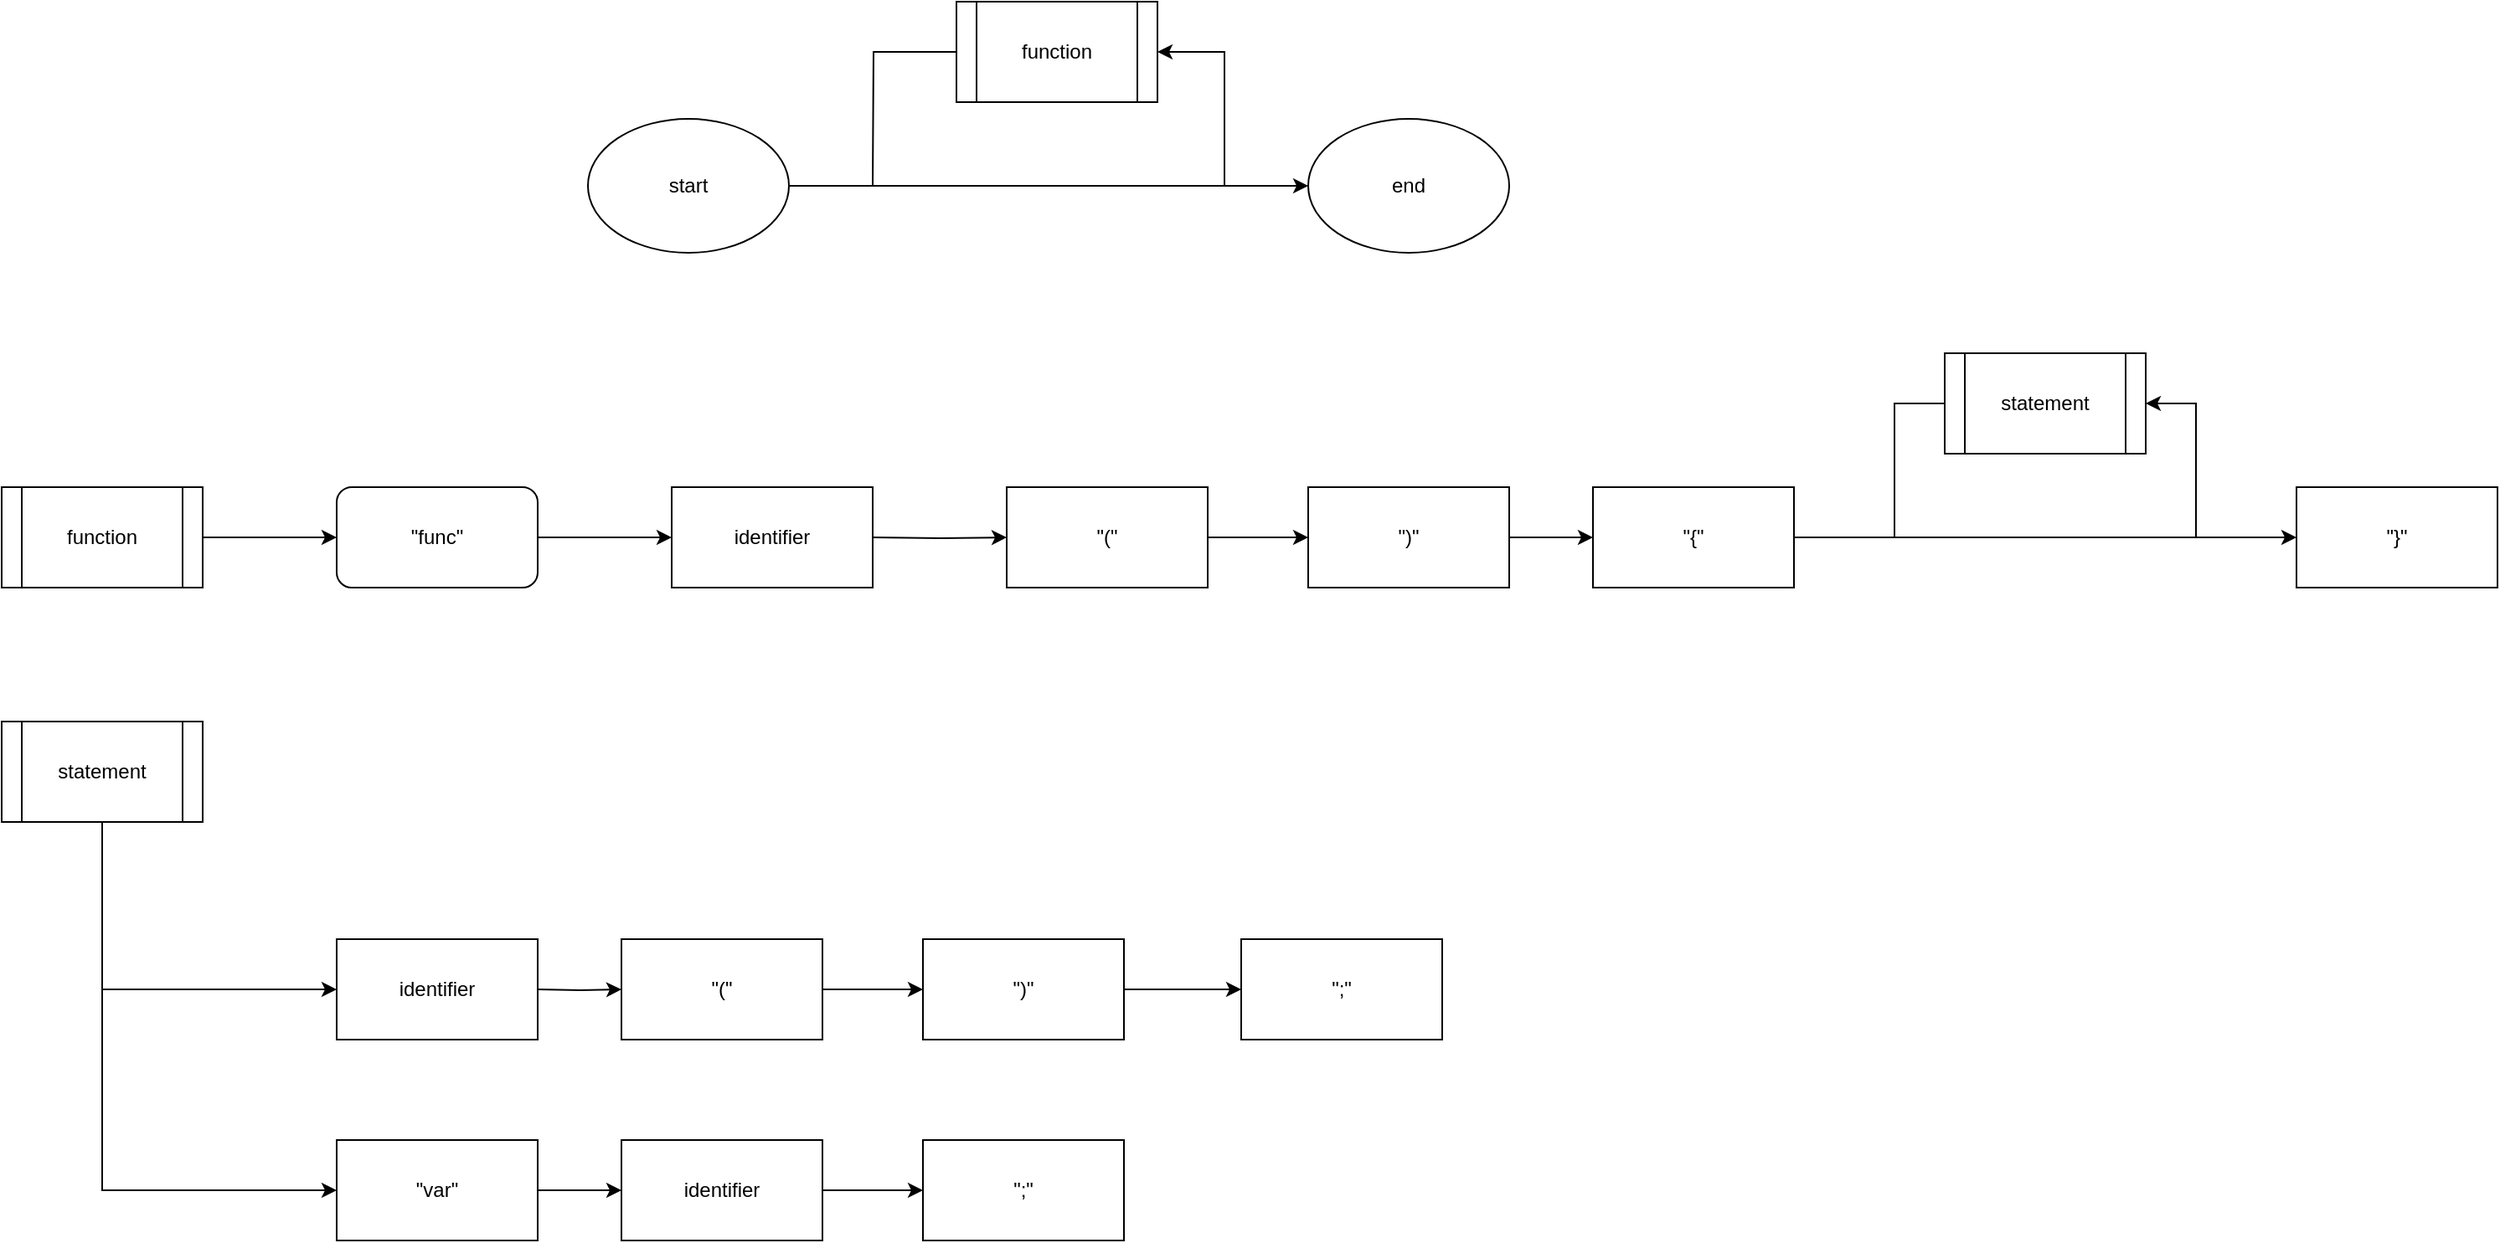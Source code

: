 <mxfile version="17.2.4" type="device"><diagram id="jOlAet6pSQnwV60Gyuv5" name="Page-1"><mxGraphModel dx="1806" dy="1257" grid="1" gridSize="10" guides="1" tooltips="1" connect="1" arrows="1" fold="1" page="0" pageScale="1" pageWidth="850" pageHeight="1100" math="0" shadow="0"><root><mxCell id="0"/><mxCell id="1" parent="0"/><mxCell id="7NWGOgkD6IIkmXvUyuZl-4" value="" style="edgeStyle=orthogonalEdgeStyle;rounded=0;orthogonalLoop=1;jettySize=auto;html=1;" parent="1" source="7NWGOgkD6IIkmXvUyuZl-1" target="7NWGOgkD6IIkmXvUyuZl-3" edge="1"><mxGeometry relative="1" as="geometry"><mxPoint x="330" y="20" as="targetPoint"/></mxGeometry></mxCell><mxCell id="7NWGOgkD6IIkmXvUyuZl-1" value="&lt;div&gt;start&lt;/div&gt;" style="ellipse;whiteSpace=wrap;html=1;" parent="1" vertex="1"><mxGeometry x="110" y="-20" width="120" height="80" as="geometry"/></mxCell><mxCell id="7NWGOgkD6IIkmXvUyuZl-6" value="" style="edgeStyle=orthogonalEdgeStyle;rounded=0;orthogonalLoop=1;jettySize=auto;html=1;" parent="1" target="7NWGOgkD6IIkmXvUyuZl-10" edge="1"><mxGeometry relative="1" as="geometry"><mxPoint x="450" y="20" as="sourcePoint"/><mxPoint x="530" y="20" as="targetPoint"/><Array as="points"><mxPoint x="490" y="20"/><mxPoint x="490" y="-60"/></Array></mxGeometry></mxCell><mxCell id="7NWGOgkD6IIkmXvUyuZl-3" value="&lt;div&gt;end&lt;/div&gt;" style="ellipse;whiteSpace=wrap;html=1;" parent="1" vertex="1"><mxGeometry x="540" y="-20" width="120" height="80" as="geometry"/></mxCell><mxCell id="7NWGOgkD6IIkmXvUyuZl-16" value="" style="edgeStyle=orthogonalEdgeStyle;rounded=0;orthogonalLoop=1;jettySize=auto;html=1;" parent="1" source="7NWGOgkD6IIkmXvUyuZl-7" target="7NWGOgkD6IIkmXvUyuZl-8" edge="1"><mxGeometry relative="1" as="geometry"/></mxCell><mxCell id="7NWGOgkD6IIkmXvUyuZl-7" value="function" style="shape=process;whiteSpace=wrap;html=1;backgroundOutline=1;" parent="1" vertex="1"><mxGeometry x="-240" y="200" width="120" height="60" as="geometry"/></mxCell><mxCell id="7NWGOgkD6IIkmXvUyuZl-17" value="" style="edgeStyle=orthogonalEdgeStyle;rounded=0;orthogonalLoop=1;jettySize=auto;html=1;" parent="1" source="7NWGOgkD6IIkmXvUyuZl-8" edge="1"><mxGeometry relative="1" as="geometry"><mxPoint x="160" y="230" as="targetPoint"/></mxGeometry></mxCell><mxCell id="7NWGOgkD6IIkmXvUyuZl-8" value="&quot;func&quot;" style="rounded=1;whiteSpace=wrap;html=1;" parent="1" vertex="1"><mxGeometry x="-40" y="200" width="120" height="60" as="geometry"/></mxCell><mxCell id="7NWGOgkD6IIkmXvUyuZl-18" value="" style="edgeStyle=orthogonalEdgeStyle;rounded=0;orthogonalLoop=1;jettySize=auto;html=1;" parent="1" target="7NWGOgkD6IIkmXvUyuZl-11" edge="1"><mxGeometry relative="1" as="geometry"><mxPoint x="280" y="230" as="sourcePoint"/></mxGeometry></mxCell><mxCell id="7NWGOgkD6IIkmXvUyuZl-10" value="function" style="shape=process;whiteSpace=wrap;html=1;backgroundOutline=1;" parent="1" vertex="1"><mxGeometry x="330" y="-90" width="120" height="60" as="geometry"/></mxCell><mxCell id="7NWGOgkD6IIkmXvUyuZl-19" value="" style="edgeStyle=orthogonalEdgeStyle;rounded=0;orthogonalLoop=1;jettySize=auto;html=1;" parent="1" source="7NWGOgkD6IIkmXvUyuZl-11" target="7NWGOgkD6IIkmXvUyuZl-12" edge="1"><mxGeometry relative="1" as="geometry"/></mxCell><mxCell id="7NWGOgkD6IIkmXvUyuZl-11" value="&quot;(&quot;" style="rounded=0;whiteSpace=wrap;html=1;" parent="1" vertex="1"><mxGeometry x="360" y="200" width="120" height="60" as="geometry"/></mxCell><mxCell id="7NWGOgkD6IIkmXvUyuZl-20" value="" style="edgeStyle=orthogonalEdgeStyle;rounded=0;orthogonalLoop=1;jettySize=auto;html=1;" parent="1" source="7NWGOgkD6IIkmXvUyuZl-12" target="7NWGOgkD6IIkmXvUyuZl-13" edge="1"><mxGeometry relative="1" as="geometry"/></mxCell><mxCell id="7NWGOgkD6IIkmXvUyuZl-12" value="&quot;)&quot;" style="rounded=0;whiteSpace=wrap;html=1;" parent="1" vertex="1"><mxGeometry x="540" y="200" width="120" height="60" as="geometry"/></mxCell><mxCell id="n9fZj-lWuYq7BnEoelPM-1" style="edgeStyle=orthogonalEdgeStyle;rounded=0;orthogonalLoop=1;jettySize=auto;html=1;" parent="1" source="7NWGOgkD6IIkmXvUyuZl-13" target="7NWGOgkD6IIkmXvUyuZl-15" edge="1"><mxGeometry relative="1" as="geometry"><mxPoint x="1100" y="229.894" as="targetPoint"/></mxGeometry></mxCell><mxCell id="7NWGOgkD6IIkmXvUyuZl-13" value="&quot;{&quot;" style="rounded=0;whiteSpace=wrap;html=1;" parent="1" vertex="1"><mxGeometry x="710" y="200" width="120" height="60" as="geometry"/></mxCell><mxCell id="7NWGOgkD6IIkmXvUyuZl-14" value="statement" style="shape=process;whiteSpace=wrap;html=1;backgroundOutline=1;" parent="1" vertex="1"><mxGeometry x="920" y="120" width="120" height="60" as="geometry"/></mxCell><mxCell id="7NWGOgkD6IIkmXvUyuZl-15" value="&quot;}&quot;" style="rounded=0;whiteSpace=wrap;html=1;" parent="1" vertex="1"><mxGeometry x="1130" y="200" width="120" height="60" as="geometry"/></mxCell><mxCell id="pxtvTBd6FCboAQaZrBCp-7" value="" style="edgeStyle=orthogonalEdgeStyle;rounded=0;orthogonalLoop=1;jettySize=auto;html=1;" parent="1" source="pxtvTBd6FCboAQaZrBCp-1" edge="1" target="pxtvTBd6FCboAQaZrBCp-11"><mxGeometry relative="1" as="geometry"><mxPoint x="-40" y="370" as="targetPoint"/><mxPoint x="-40" y="370" as="sourcePoint"/><Array as="points"><mxPoint x="-180" y="500"/></Array></mxGeometry></mxCell><mxCell id="pxtvTBd6FCboAQaZrBCp-1" value="statement" style="shape=process;whiteSpace=wrap;html=1;backgroundOutline=1;" parent="1" vertex="1"><mxGeometry x="-240" y="340" width="120" height="60" as="geometry"/></mxCell><mxCell id="pxtvTBd6FCboAQaZrBCp-8" value="" style="edgeStyle=orthogonalEdgeStyle;rounded=0;orthogonalLoop=1;jettySize=auto;html=1;" parent="1" target="pxtvTBd6FCboAQaZrBCp-4" edge="1"><mxGeometry relative="1" as="geometry"><mxPoint x="80" y="500" as="sourcePoint"/></mxGeometry></mxCell><mxCell id="pxtvTBd6FCboAQaZrBCp-3" value="" style="edgeStyle=orthogonalEdgeStyle;rounded=0;orthogonalLoop=1;jettySize=auto;html=1;" parent="1" source="pxtvTBd6FCboAQaZrBCp-4" target="pxtvTBd6FCboAQaZrBCp-5" edge="1"><mxGeometry relative="1" as="geometry"/></mxCell><mxCell id="pxtvTBd6FCboAQaZrBCp-4" value="&quot;(&quot;" style="rounded=0;whiteSpace=wrap;html=1;" parent="1" vertex="1"><mxGeometry x="130" y="470" width="120" height="60" as="geometry"/></mxCell><mxCell id="pxtvTBd6FCboAQaZrBCp-9" value="" style="edgeStyle=orthogonalEdgeStyle;rounded=0;orthogonalLoop=1;jettySize=auto;html=1;" parent="1" source="pxtvTBd6FCboAQaZrBCp-5" target="pxtvTBd6FCboAQaZrBCp-6" edge="1"><mxGeometry relative="1" as="geometry"/></mxCell><mxCell id="pxtvTBd6FCboAQaZrBCp-5" value="&quot;)&quot;" style="rounded=0;whiteSpace=wrap;html=1;" parent="1" vertex="1"><mxGeometry x="310" y="470" width="120" height="60" as="geometry"/></mxCell><mxCell id="pxtvTBd6FCboAQaZrBCp-6" value="&quot;;&quot;" style="rounded=0;whiteSpace=wrap;html=1;" parent="1" vertex="1"><mxGeometry x="500" y="470" width="120" height="60" as="geometry"/></mxCell><mxCell id="pxtvTBd6FCboAQaZrBCp-10" value="identifier" style="rounded=0;whiteSpace=wrap;html=1;" parent="1" vertex="1"><mxGeometry x="160" y="200" width="120" height="60" as="geometry"/></mxCell><mxCell id="pxtvTBd6FCboAQaZrBCp-11" value="identifier" style="rounded=0;whiteSpace=wrap;html=1;" parent="1" vertex="1"><mxGeometry x="-40" y="470" width="120" height="60" as="geometry"/></mxCell><mxCell id="n9fZj-lWuYq7BnEoelPM-2" value="" style="endArrow=classic;html=1;rounded=0;edgeStyle=orthogonalEdgeStyle;" parent="1" target="7NWGOgkD6IIkmXvUyuZl-14" edge="1"><mxGeometry width="50" height="50" relative="1" as="geometry"><mxPoint x="1080" y="230" as="sourcePoint"/><mxPoint x="930" y="190" as="targetPoint"/><Array as="points"><mxPoint x="1070" y="230"/><mxPoint x="1070" y="150"/></Array></mxGeometry></mxCell><mxCell id="n9fZj-lWuYq7BnEoelPM-4" value="" style="endArrow=none;html=1;rounded=0;edgeStyle=orthogonalEdgeStyle;" parent="1" target="7NWGOgkD6IIkmXvUyuZl-14" edge="1"><mxGeometry width="50" height="50" relative="1" as="geometry"><mxPoint x="880" y="230" as="sourcePoint"/><mxPoint x="890" y="140" as="targetPoint"/><Array as="points"><mxPoint x="890" y="230"/><mxPoint x="890" y="150"/></Array></mxGeometry></mxCell><mxCell id="KSHb3Y1v_1NeT9-XBpIS-1" value="" style="endArrow=none;html=1;rounded=0;edgeStyle=orthogonalEdgeStyle;endFill=0;" parent="1" source="7NWGOgkD6IIkmXvUyuZl-10" edge="1"><mxGeometry width="50" height="50" relative="1" as="geometry"><mxPoint x="100" y="40" as="sourcePoint"/><mxPoint x="280" y="20" as="targetPoint"/></mxGeometry></mxCell><mxCell id="luWgQajTvGCZ3k9wCGDM-5" value="" style="edgeStyle=orthogonalEdgeStyle;rounded=0;orthogonalLoop=1;jettySize=auto;html=1;" edge="1" parent="1" source="luWgQajTvGCZ3k9wCGDM-1" target="luWgQajTvGCZ3k9wCGDM-2"><mxGeometry relative="1" as="geometry"/></mxCell><mxCell id="luWgQajTvGCZ3k9wCGDM-1" value="&quot;var&quot;" style="rounded=0;whiteSpace=wrap;html=1;" vertex="1" parent="1"><mxGeometry x="-40" y="590" width="120" height="60" as="geometry"/></mxCell><mxCell id="luWgQajTvGCZ3k9wCGDM-6" value="" style="edgeStyle=orthogonalEdgeStyle;rounded=0;orthogonalLoop=1;jettySize=auto;html=1;" edge="1" parent="1" source="luWgQajTvGCZ3k9wCGDM-2" target="luWgQajTvGCZ3k9wCGDM-3"><mxGeometry relative="1" as="geometry"/></mxCell><mxCell id="luWgQajTvGCZ3k9wCGDM-2" value="identifier" style="rounded=0;whiteSpace=wrap;html=1;" vertex="1" parent="1"><mxGeometry x="130" y="590" width="120" height="60" as="geometry"/></mxCell><mxCell id="luWgQajTvGCZ3k9wCGDM-3" value="&quot;;&quot;" style="rounded=0;whiteSpace=wrap;html=1;" vertex="1" parent="1"><mxGeometry x="310" y="590" width="120" height="60" as="geometry"/></mxCell><mxCell id="luWgQajTvGCZ3k9wCGDM-4" value="" style="endArrow=classic;html=1;rounded=0;edgeStyle=orthogonalEdgeStyle;" edge="1" parent="1" target="luWgQajTvGCZ3k9wCGDM-1"><mxGeometry width="50" height="50" relative="1" as="geometry"><mxPoint x="-180" y="500" as="sourcePoint"/><mxPoint x="-210" y="590" as="targetPoint"/><Array as="points"><mxPoint x="-180" y="620"/></Array></mxGeometry></mxCell></root></mxGraphModel></diagram></mxfile>